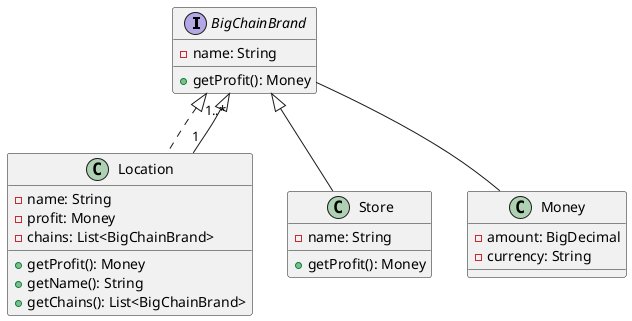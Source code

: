 @startuml

interface BigChainBrand {
  - name: String
  + getProfit(): Money
}


class Location implements BigChainBrand {
  - name: String
  - profit: Money
  - chains: List<BigChainBrand>
  + getProfit(): Money
  + getName(): String
  + getChains(): List<BigChainBrand>
}


class Store  {
  -name: String
  + getProfit(): Money
}

class Money {
  - amount: BigDecimal
  - currency: String
}

BigChainBrand <|-- Store
BigChainBrand -- Money
BigChainBrand "1..*" <|-- "1" Location

@enduml
